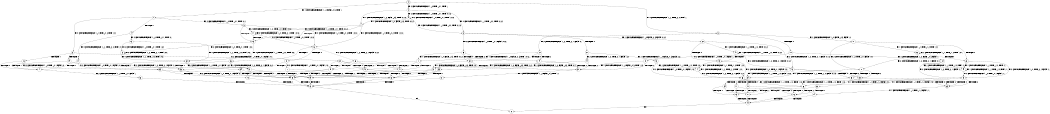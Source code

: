 digraph BCG {
size = "7, 10.5";
center = TRUE;
node [shape = circle];
0 [peripheries = 2];
0 -> 1 [label = "EX !1 !ATOMIC_EXCH_BRANCH (1, +0, FALSE, +0, 3, TRUE) !::"];
0 -> 2 [label = "EX !2 !ATOMIC_EXCH_BRANCH (1, +0, TRUE, +0, 1, TRUE) !::"];
0 -> 3 [label = "EX !0 !ATOMIC_EXCH_BRANCH (1, +1, TRUE, +0, 2, TRUE) !::"];
1 -> 4 [label = "TERMINATE !1"];
1 -> 5 [label = "EX !2 !ATOMIC_EXCH_BRANCH (1, +0, TRUE, +0, 1, TRUE) !:0:1:"];
1 -> 6 [label = "EX !0 !ATOMIC_EXCH_BRANCH (1, +1, TRUE, +0, 2, TRUE) !:0:1:"];
2 -> 7 [label = "EX !1 !ATOMIC_EXCH_BRANCH (1, +0, FALSE, +0, 3, TRUE) !:0:1:2:"];
2 -> 8 [label = "EX !0 !ATOMIC_EXCH_BRANCH (1, +1, TRUE, +0, 2, TRUE) !:0:1:2:"];
2 -> 9 [label = "EX !2 !ATOMIC_EXCH_BRANCH (1, +0, TRUE, +0, 1, TRUE) !:0:1:2:"];
3 -> 10 [label = "TERMINATE !0"];
3 -> 11 [label = "EX !1 !ATOMIC_EXCH_BRANCH (1, +0, FALSE, +0, 3, FALSE) !:0:"];
3 -> 12 [label = "EX !2 !ATOMIC_EXCH_BRANCH (1, +0, TRUE, +0, 1, FALSE) !:0:"];
4 -> 13 [label = "EX !2 !ATOMIC_EXCH_BRANCH (1, +0, TRUE, +0, 1, TRUE) !:0:"];
4 -> 14 [label = "EX !0 !ATOMIC_EXCH_BRANCH (1, +1, TRUE, +0, 2, TRUE) !:0:"];
5 -> 15 [label = "TERMINATE !1"];
5 -> 16 [label = "EX !0 !ATOMIC_EXCH_BRANCH (1, +1, TRUE, +0, 2, TRUE) !:0:1:2:"];
5 -> 17 [label = "EX !2 !ATOMIC_EXCH_BRANCH (1, +0, TRUE, +0, 1, TRUE) !:0:1:2:"];
6 -> 18 [label = "TERMINATE !1"];
6 -> 19 [label = "TERMINATE !0"];
6 -> 20 [label = "EX !2 !ATOMIC_EXCH_BRANCH (1, +0, TRUE, +0, 1, FALSE) !:0:1:"];
7 -> 15 [label = "TERMINATE !1"];
7 -> 16 [label = "EX !0 !ATOMIC_EXCH_BRANCH (1, +1, TRUE, +0, 2, TRUE) !:0:1:2:"];
7 -> 17 [label = "EX !2 !ATOMIC_EXCH_BRANCH (1, +0, TRUE, +0, 1, TRUE) !:0:1:2:"];
8 -> 21 [label = "TERMINATE !0"];
8 -> 22 [label = "EX !1 !ATOMIC_EXCH_BRANCH (1, +0, FALSE, +0, 3, FALSE) !:0:1:2:"];
8 -> 23 [label = "EX !2 !ATOMIC_EXCH_BRANCH (1, +0, TRUE, +0, 1, FALSE) !:0:1:2:"];
9 -> 7 [label = "EX !1 !ATOMIC_EXCH_BRANCH (1, +0, FALSE, +0, 3, TRUE) !:0:1:2:"];
9 -> 8 [label = "EX !0 !ATOMIC_EXCH_BRANCH (1, +1, TRUE, +0, 2, TRUE) !:0:1:2:"];
9 -> 9 [label = "EX !2 !ATOMIC_EXCH_BRANCH (1, +0, TRUE, +0, 1, TRUE) !:0:1:2:"];
10 -> 24 [label = "EX !1 !ATOMIC_EXCH_BRANCH (1, +0, FALSE, +0, 3, FALSE) !::"];
10 -> 25 [label = "EX !2 !ATOMIC_EXCH_BRANCH (1, +0, TRUE, +0, 1, FALSE) !::"];
11 -> 26 [label = "TERMINATE !0"];
11 -> 27 [label = "EX !2 !ATOMIC_EXCH_BRANCH (1, +0, TRUE, +0, 1, FALSE) !:0:1:"];
11 -> 28 [label = "EX !1 !ATOMIC_EXCH_BRANCH (1, +1, TRUE, +1, 2, TRUE) !:0:1:"];
12 -> 29 [label = "TERMINATE !2"];
12 -> 30 [label = "TERMINATE !0"];
12 -> 31 [label = "EX !1 !ATOMIC_EXCH_BRANCH (1, +0, FALSE, +0, 3, TRUE) !:0:1:2:"];
13 -> 32 [label = "EX !0 !ATOMIC_EXCH_BRANCH (1, +1, TRUE, +0, 2, TRUE) !:0:2:"];
13 -> 33 [label = "EX !2 !ATOMIC_EXCH_BRANCH (1, +0, TRUE, +0, 1, TRUE) !:0:2:"];
14 -> 34 [label = "TERMINATE !0"];
14 -> 35 [label = "EX !2 !ATOMIC_EXCH_BRANCH (1, +0, TRUE, +0, 1, FALSE) !:0:"];
15 -> 32 [label = "EX !0 !ATOMIC_EXCH_BRANCH (1, +1, TRUE, +0, 2, TRUE) !:0:2:"];
15 -> 33 [label = "EX !2 !ATOMIC_EXCH_BRANCH (1, +0, TRUE, +0, 1, TRUE) !:0:2:"];
16 -> 36 [label = "TERMINATE !1"];
16 -> 37 [label = "TERMINATE !0"];
16 -> 38 [label = "EX !2 !ATOMIC_EXCH_BRANCH (1, +0, TRUE, +0, 1, FALSE) !:0:1:2:"];
17 -> 15 [label = "TERMINATE !1"];
17 -> 16 [label = "EX !0 !ATOMIC_EXCH_BRANCH (1, +1, TRUE, +0, 2, TRUE) !:0:1:2:"];
17 -> 17 [label = "EX !2 !ATOMIC_EXCH_BRANCH (1, +0, TRUE, +0, 1, TRUE) !:0:1:2:"];
18 -> 34 [label = "TERMINATE !0"];
18 -> 35 [label = "EX !2 !ATOMIC_EXCH_BRANCH (1, +0, TRUE, +0, 1, FALSE) !:0:"];
19 -> 34 [label = "TERMINATE !1"];
19 -> 39 [label = "EX !2 !ATOMIC_EXCH_BRANCH (1, +0, TRUE, +0, 1, FALSE) !:1:"];
20 -> 40 [label = "TERMINATE !1"];
20 -> 41 [label = "TERMINATE !2"];
20 -> 42 [label = "TERMINATE !0"];
21 -> 43 [label = "EX !1 !ATOMIC_EXCH_BRANCH (1, +0, FALSE, +0, 3, FALSE) !:1:2:"];
21 -> 44 [label = "EX !2 !ATOMIC_EXCH_BRANCH (1, +0, TRUE, +0, 1, FALSE) !:1:2:"];
22 -> 45 [label = "TERMINATE !0"];
22 -> 46 [label = "EX !2 !ATOMIC_EXCH_BRANCH (1, +0, TRUE, +0, 1, FALSE) !:0:1:2:"];
22 -> 47 [label = "EX !1 !ATOMIC_EXCH_BRANCH (1, +1, TRUE, +1, 2, TRUE) !:0:1:2:"];
23 -> 29 [label = "TERMINATE !2"];
23 -> 30 [label = "TERMINATE !0"];
23 -> 31 [label = "EX !1 !ATOMIC_EXCH_BRANCH (1, +0, FALSE, +0, 3, TRUE) !:0:1:2:"];
24 -> 48 [label = "EX !2 !ATOMIC_EXCH_BRANCH (1, +0, TRUE, +0, 1, FALSE) !:1:"];
24 -> 49 [label = "EX !1 !ATOMIC_EXCH_BRANCH (1, +1, TRUE, +1, 2, TRUE) !:1:"];
25 -> 50 [label = "TERMINATE !2"];
25 -> 51 [label = "EX !1 !ATOMIC_EXCH_BRANCH (1, +0, FALSE, +0, 3, TRUE) !:1:2:"];
26 -> 48 [label = "EX !2 !ATOMIC_EXCH_BRANCH (1, +0, TRUE, +0, 1, FALSE) !:1:"];
26 -> 49 [label = "EX !1 !ATOMIC_EXCH_BRANCH (1, +1, TRUE, +1, 2, TRUE) !:1:"];
27 -> 52 [label = "TERMINATE !2"];
27 -> 53 [label = "TERMINATE !0"];
27 -> 54 [label = "EX !1 !ATOMIC_EXCH_BRANCH (1, +1, TRUE, +1, 2, FALSE) !:0:1:2:"];
28 -> 26 [label = "TERMINATE !0"];
28 -> 27 [label = "EX !2 !ATOMIC_EXCH_BRANCH (1, +0, TRUE, +0, 1, FALSE) !:0:1:"];
28 -> 28 [label = "EX !1 !ATOMIC_EXCH_BRANCH (1, +1, TRUE, +1, 2, TRUE) !:0:1:"];
29 -> 50 [label = "TERMINATE !0"];
29 -> 55 [label = "EX !1 !ATOMIC_EXCH_BRANCH (1, +0, FALSE, +0, 3, TRUE) !:0:1:"];
30 -> 50 [label = "TERMINATE !2"];
30 -> 51 [label = "EX !1 !ATOMIC_EXCH_BRANCH (1, +0, FALSE, +0, 3, TRUE) !:1:2:"];
31 -> 40 [label = "TERMINATE !1"];
31 -> 41 [label = "TERMINATE !2"];
31 -> 42 [label = "TERMINATE !0"];
32 -> 56 [label = "TERMINATE !0"];
32 -> 57 [label = "EX !2 !ATOMIC_EXCH_BRANCH (1, +0, TRUE, +0, 1, FALSE) !:0:2:"];
33 -> 32 [label = "EX !0 !ATOMIC_EXCH_BRANCH (1, +1, TRUE, +0, 2, TRUE) !:0:2:"];
33 -> 33 [label = "EX !2 !ATOMIC_EXCH_BRANCH (1, +0, TRUE, +0, 1, TRUE) !:0:2:"];
34 -> 58 [label = "EX !2 !ATOMIC_EXCH_BRANCH (1, +0, TRUE, +0, 1, FALSE) !::"];
35 -> 59 [label = "TERMINATE !2"];
35 -> 60 [label = "TERMINATE !0"];
36 -> 56 [label = "TERMINATE !0"];
36 -> 57 [label = "EX !2 !ATOMIC_EXCH_BRANCH (1, +0, TRUE, +0, 1, FALSE) !:0:2:"];
37 -> 56 [label = "TERMINATE !1"];
37 -> 61 [label = "EX !2 !ATOMIC_EXCH_BRANCH (1, +0, TRUE, +0, 1, FALSE) !:1:2:"];
38 -> 40 [label = "TERMINATE !1"];
38 -> 41 [label = "TERMINATE !2"];
38 -> 42 [label = "TERMINATE !0"];
39 -> 60 [label = "TERMINATE !1"];
39 -> 62 [label = "TERMINATE !2"];
40 -> 59 [label = "TERMINATE !2"];
40 -> 60 [label = "TERMINATE !0"];
41 -> 59 [label = "TERMINATE !1"];
41 -> 62 [label = "TERMINATE !0"];
42 -> 60 [label = "TERMINATE !1"];
42 -> 62 [label = "TERMINATE !2"];
43 -> 63 [label = "EX !2 !ATOMIC_EXCH_BRANCH (1, +0, TRUE, +0, 1, FALSE) !:1:2:"];
43 -> 64 [label = "EX !1 !ATOMIC_EXCH_BRANCH (1, +1, TRUE, +1, 2, TRUE) !:1:2:"];
44 -> 50 [label = "TERMINATE !2"];
44 -> 51 [label = "EX !1 !ATOMIC_EXCH_BRANCH (1, +0, FALSE, +0, 3, TRUE) !:1:2:"];
45 -> 63 [label = "EX !2 !ATOMIC_EXCH_BRANCH (1, +0, TRUE, +0, 1, FALSE) !:1:2:"];
45 -> 64 [label = "EX !1 !ATOMIC_EXCH_BRANCH (1, +1, TRUE, +1, 2, TRUE) !:1:2:"];
46 -> 52 [label = "TERMINATE !2"];
46 -> 53 [label = "TERMINATE !0"];
46 -> 54 [label = "EX !1 !ATOMIC_EXCH_BRANCH (1, +1, TRUE, +1, 2, FALSE) !:0:1:2:"];
47 -> 45 [label = "TERMINATE !0"];
47 -> 46 [label = "EX !2 !ATOMIC_EXCH_BRANCH (1, +0, TRUE, +0, 1, FALSE) !:0:1:2:"];
47 -> 47 [label = "EX !1 !ATOMIC_EXCH_BRANCH (1, +1, TRUE, +1, 2, TRUE) !:0:1:2:"];
48 -> 65 [label = "TERMINATE !2"];
48 -> 66 [label = "EX !1 !ATOMIC_EXCH_BRANCH (1, +1, TRUE, +1, 2, FALSE) !:1:2:"];
49 -> 48 [label = "EX !2 !ATOMIC_EXCH_BRANCH (1, +0, TRUE, +0, 1, FALSE) !:1:"];
49 -> 49 [label = "EX !1 !ATOMIC_EXCH_BRANCH (1, +1, TRUE, +1, 2, TRUE) !:1:"];
50 -> 67 [label = "EX !1 !ATOMIC_EXCH_BRANCH (1, +0, FALSE, +0, 3, TRUE) !:1:"];
51 -> 60 [label = "TERMINATE !1"];
51 -> 62 [label = "TERMINATE !2"];
52 -> 65 [label = "TERMINATE !0"];
52 -> 68 [label = "EX !1 !ATOMIC_EXCH_BRANCH (1, +1, TRUE, +1, 2, FALSE) !:0:1:"];
53 -> 65 [label = "TERMINATE !2"];
53 -> 66 [label = "EX !1 !ATOMIC_EXCH_BRANCH (1, +1, TRUE, +1, 2, FALSE) !:1:2:"];
54 -> 69 [label = "TERMINATE !1"];
54 -> 70 [label = "TERMINATE !2"];
54 -> 71 [label = "TERMINATE !0"];
55 -> 59 [label = "TERMINATE !1"];
55 -> 62 [label = "TERMINATE !0"];
56 -> 72 [label = "EX !2 !ATOMIC_EXCH_BRANCH (1, +0, TRUE, +0, 1, FALSE) !:2:"];
57 -> 59 [label = "TERMINATE !2"];
57 -> 60 [label = "TERMINATE !0"];
58 -> 73 [label = "TERMINATE !2"];
59 -> 73 [label = "TERMINATE !0"];
60 -> 73 [label = "TERMINATE !2"];
61 -> 60 [label = "TERMINATE !1"];
61 -> 62 [label = "TERMINATE !2"];
62 -> 73 [label = "TERMINATE !1"];
63 -> 65 [label = "TERMINATE !2"];
63 -> 66 [label = "EX !1 !ATOMIC_EXCH_BRANCH (1, +1, TRUE, +1, 2, FALSE) !:1:2:"];
64 -> 63 [label = "EX !2 !ATOMIC_EXCH_BRANCH (1, +0, TRUE, +0, 1, FALSE) !:1:2:"];
64 -> 64 [label = "EX !1 !ATOMIC_EXCH_BRANCH (1, +1, TRUE, +1, 2, TRUE) !:1:2:"];
65 -> 74 [label = "EX !1 !ATOMIC_EXCH_BRANCH (1, +1, TRUE, +1, 2, FALSE) !:1:"];
66 -> 75 [label = "TERMINATE !1"];
66 -> 76 [label = "TERMINATE !2"];
67 -> 73 [label = "TERMINATE !1"];
68 -> 77 [label = "TERMINATE !1"];
68 -> 76 [label = "TERMINATE !0"];
69 -> 77 [label = "TERMINATE !2"];
69 -> 75 [label = "TERMINATE !0"];
70 -> 77 [label = "TERMINATE !1"];
70 -> 76 [label = "TERMINATE !0"];
71 -> 75 [label = "TERMINATE !1"];
71 -> 76 [label = "TERMINATE !2"];
72 -> 73 [label = "TERMINATE !2"];
73 -> 78 [label = "exit"];
74 -> 79 [label = "TERMINATE !1"];
75 -> 79 [label = "TERMINATE !2"];
76 -> 79 [label = "TERMINATE !1"];
77 -> 79 [label = "TERMINATE !0"];
79 -> 78 [label = "exit"];
}
